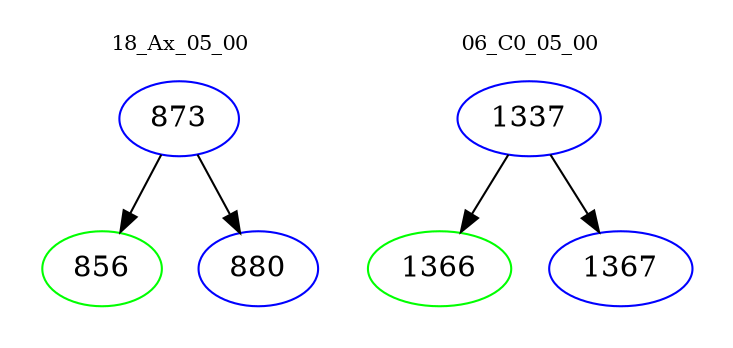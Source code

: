 digraph{
subgraph cluster_0 {
color = white
label = "18_Ax_05_00";
fontsize=10;
T0_873 [label="873", color="blue"]
T0_873 -> T0_856 [color="black"]
T0_856 [label="856", color="green"]
T0_873 -> T0_880 [color="black"]
T0_880 [label="880", color="blue"]
}
subgraph cluster_1 {
color = white
label = "06_C0_05_00";
fontsize=10;
T1_1337 [label="1337", color="blue"]
T1_1337 -> T1_1366 [color="black"]
T1_1366 [label="1366", color="green"]
T1_1337 -> T1_1367 [color="black"]
T1_1367 [label="1367", color="blue"]
}
}
